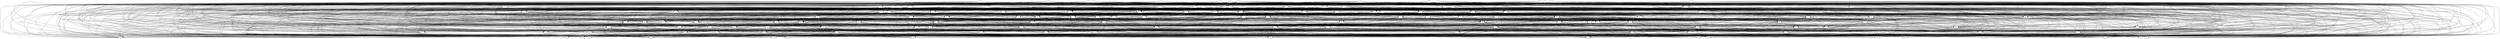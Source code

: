 strict digraph "" {
	0 -> 17;
	0 -> 31;
	0 -> 34;
	0 -> 38;
	0 -> 40;
	0 -> 43;
	0 -> 47;
	0 -> 51;
	0 -> 56;
	0 -> 58;
	0 -> 62;
	0 -> 69;
	0 -> 75;
	0 -> 76;
	0 -> 77;
	0 -> 78;
	0 -> 82;
	0 -> 86;
	0 -> 88;
	0 -> 91;
	0 -> 94;
	0 -> 105;
	0 -> 115;
	0 -> 116;
	0 -> 118;
	0 -> 122;
	0 -> 128;
	0 -> 132;
	0 -> 135;
	0 -> 141;
	0 -> 142;
	17 -> 48;
	17 -> 54;
	17 -> 42;
	17 -> 46;
	17 -> 36;
	17 -> 56;
	17 -> 61;
	17 -> 74;
	17 -> 86;
	17 -> 87;
	17 -> 105;
	17 -> 103;
	17 -> 109;
	17 -> 118;
	17 -> 120;
	17 -> 127;
	17 -> 139;
	17 -> 143;
	17 -> 138;
	17 -> 140;
	31 -> 47;
	31 -> 44;
	31 -> 50;
	31 -> 37;
	31 -> 45;
	31 -> 63;
	31 -> 64;
	31 -> 55;
	31 -> 73;
	31 -> 72;
	31 -> 65;
	31 -> 77;
	31 -> 78;
	31 -> 82;
	31 -> 91;
	31 -> 105;
	31 -> 108;
	31 -> 93;
	31 -> 115;
	31 -> 122;
	31 -> 128;
	31 -> 120;
	31 -> 127;
	31 -> 138;
	31 -> 146;
	31 -> 131;
	34 -> 49;
	34 -> 50;
	34 -> 53;
	34 -> 41;
	34 -> 48;
	34 -> 54;
	34 -> 46;
	34 -> 68;
	34 -> 57;
	34 -> 75;
	34 -> 86;
	34 -> 85;
	34 -> 92;
	34 -> 118;
	34 -> 117;
	34 -> 110;
	34 -> 112;
	34 -> 121;
	34 -> 123;
	34 -> 135;
	34 -> 143;
	34 -> 138;
	34 -> 146;
	34 -> 131;
	34 -> 136;
	1 -> 34;
	1 -> 19;
	1 -> 23;
	1 -> 39;
	1 -> 44;
	1 -> 49;
	1 -> 50;
	1 -> 69;
	1 -> 60;
	1 -> 61;
	1 -> 63;
	1 -> 77;
	1 -> 85;
	1 -> 90;
	1 -> 94;
	1 -> 98;
	1 -> 99;
	1 -> 117;
	1 -> 119;
	1 -> 120;
	1 -> 125;
	1 -> 127;
	1 -> 132;
	1 -> 135;
	1 -> 142;
	1 -> 129;
	1 -> 130;
	1 -> 137;
	1 -> 139;
	1 -> 143;
	19 -> 37;
	19 -> 62;
	19 -> 59;
	19 -> 72;
	19 -> 70;
	19 -> 75;
	19 -> 82;
	19 -> 90;
	19 -> 80;
	19 -> 97;
	19 -> 106;
	19 -> 125;
	19 -> 127;
	19 -> 141;
	19 -> 139;
	23 -> 39;
	23 -> 41;
	23 -> 56;
	23 -> 62;
	23 -> 61;
	23 -> 76;
	23 -> 77;
	23 -> 88;
	23 -> 91;
	23 -> 87;
	23 -> 84;
	23 -> 83;
	23 -> 99;
	23 -> 100;
	23 -> 104;
	23 -> 106;
	23 -> 108;
	23 -> 101;
	23 -> 116;
	23 -> 127;
	23 -> 110;
	23 -> 126;
	23 -> 135;
	23 -> 139;
	23 -> 147;
	23 -> 133;
	2 -> 17;
	2 -> 18;
	2 -> 30;
	2 -> 43;
	2 -> 51;
	2 -> 53;
	2 -> 56;
	2 -> 69;
	2 -> 66;
	2 -> 68;
	2 -> 77;
	2 -> 85;
	2 -> 89;
	2 -> 99;
	2 -> 96;
	2 -> 97;
	2 -> 100;
	2 -> 104;
	2 -> 106;
	2 -> 108;
	2 -> 124;
	2 -> 142;
	2 -> 138;
	2 -> 144;
	2 -> 147;
	18 -> 43;
	18 -> 51;
	18 -> 37;
	18 -> 42;
	18 -> 36;
	18 -> 69;
	18 -> 61;
	18 -> 59;
	18 -> 84;
	18 -> 106;
	18 -> 107;
	18 -> 118;
	18 -> 117;
	18 -> 110;
	18 -> 111;
	18 -> 126;
	18 -> 138;
	18 -> 147;
	18 -> 140;
	30 -> 53;
	30 -> 58;
	30 -> 73;
	30 -> 72;
	30 -> 65;
	30 -> 70;
	30 -> 80;
	30 -> 87;
	30 -> 83;
	30 -> 99;
	30 -> 107;
	30 -> 101;
	30 -> 109;
	30 -> 115;
	30 -> 122;
	30 -> 128;
	30 -> 110;
	30 -> 111;
	30 -> 113;
	30 -> 123;
	30 -> 135;
	30 -> 141;
	30 -> 143;
	30 -> 134;
	3 -> 17;
	3 -> 30;
	3 -> 26;
	3 -> 51;
	3 -> 37;
	3 -> 41;
	3 -> 48;
	3 -> 59;
	3 -> 75;
	3 -> 82;
	3 -> 80;
	3 -> 94;
	3 -> 99;
	3 -> 97;
	3 -> 104;
	3 -> 93;
	3 -> 95;
	3 -> 107;
	3 -> 120;
	3 -> 110;
	3 -> 141;
	3 -> 138;
	3 -> 145;
	3 -> 146;
	26 -> 43;
	26 -> 51;
	26 -> 44;
	26 -> 53;
	26 -> 37;
	26 -> 66;
	26 -> 71;
	26 -> 55;
	26 -> 57;
	26 -> 73;
	26 -> 85;
	26 -> 89;
	26 -> 92;
	26 -> 98;
	26 -> 96;
	26 -> 97;
	26 -> 95;
	26 -> 102;
	26 -> 122;
	26 -> 124;
	26 -> 111;
	26 -> 126;
	26 -> 141;
	26 -> 143;
	26 -> 144;
	26 -> 146;
	26 -> 136;
	4 -> 34;
	4 -> 30;
	4 -> 21;
	4 -> 25;
	4 -> 40;
	4 -> 49;
	4 -> 53;
	4 -> 52;
	4 -> 54;
	4 -> 66;
	4 -> 64;
	4 -> 86;
	4 -> 105;
	4 -> 98;
	4 -> 99;
	4 -> 104;
	4 -> 108;
	4 -> 95;
	4 -> 101;
	4 -> 116;
	4 -> 128;
	4 -> 127;
	4 -> 111;
	4 -> 132;
	4 -> 142;
	4 -> 139;
	4 -> 147;
	4 -> 146;
	21 -> 40;
	21 -> 44;
	21 -> 60;
	21 -> 61;
	21 -> 73;
	21 -> 76;
	21 -> 90;
	21 -> 80;
	21 -> 79;
	21 -> 99;
	21 -> 93;
	21 -> 125;
	21 -> 112;
	21 -> 142;
	21 -> 129;
	21 -> 130;
	21 -> 137;
	21 -> 139;
	21 -> 143;
	21 -> 147;
	21 -> 131;
	21 -> 134;
	21 -> 140;
	25 -> 40;
	25 -> 47;
	25 -> 53;
	25 -> 37;
	25 -> 36;
	25 -> 61;
	25 -> 63;
	25 -> 71;
	25 -> 55;
	25 -> 67;
	25 -> 72;
	25 -> 74;
	25 -> 86;
	25 -> 80;
	25 -> 83;
	25 -> 96;
	25 -> 104;
	25 -> 95;
	25 -> 103;
	25 -> 116;
	25 -> 117;
	25 -> 129;
	25 -> 145;
	25 -> 140;
	25 -> 133;
	5 -> 21;
	5 -> 20;
	5 -> 53;
	5 -> 42;
	5 -> 45;
	5 -> 46;
	5 -> 58;
	5 -> 71;
	5 -> 76;
	5 -> 88;
	5 -> 79;
	5 -> 87;
	5 -> 92;
	5 -> 99;
	5 -> 97;
	5 -> 104;
	5 -> 107;
	5 -> 120;
	5 -> 124;
	5 -> 111;
	5 -> 132;
	5 -> 135;
	5 -> 139;
	5 -> 146;
	5 -> 131;
	5 -> 134;
	20 -> 40;
	20 -> 43;
	20 -> 53;
	20 -> 45;
	20 -> 46;
	20 -> 63;
	20 -> 64;
	20 -> 55;
	20 -> 73;
	20 -> 65;
	20 -> 75;
	20 -> 76;
	20 -> 77;
	20 -> 78;
	20 -> 86;
	20 -> 79;
	20 -> 92;
	20 -> 107;
	20 -> 128;
	20 -> 117;
	20 -> 126;
	20 -> 114;
	20 -> 113;
	20 -> 132;
	20 -> 129;
	20 -> 147;
	20 -> 131;
	6 -> 34;
	6 -> 19;
	6 -> 29;
	6 -> 35;
	6 -> 43;
	6 -> 39;
	6 -> 50;
	6 -> 53;
	6 -> 48;
	6 -> 42;
	6 -> 46;
	6 -> 36;
	6 -> 56;
	6 -> 62;
	6 -> 71;
	6 -> 55;
	6 -> 57;
	6 -> 73;
	6 -> 76;
	6 -> 86;
	6 -> 88;
	6 -> 90;
	6 -> 98;
	6 -> 99;
	6 -> 100;
	6 -> 106;
	6 -> 107;
	6 -> 115;
	6 -> 117;
	6 -> 127;
	6 -> 112;
	6 -> 131;
	6 -> 134;
	29 -> 38;
	29 -> 51;
	29 -> 39;
	29 -> 53;
	29 -> 41;
	29 -> 45;
	29 -> 46;
	29 -> 68;
	29 -> 59;
	29 -> 65;
	29 -> 74;
	29 -> 88;
	29 -> 91;
	29 -> 92;
	29 -> 84;
	29 -> 94;
	29 -> 96;
	29 -> 93;
	29 -> 117;
	29 -> 125;
	29 -> 127;
	29 -> 137;
	29 -> 131;
	29 -> 140;
	35 -> 51;
	35 -> 49;
	35 -> 37;
	35 -> 42;
	35 -> 46;
	35 -> 62;
	35 -> 69;
	35 -> 61;
	35 -> 66;
	35 -> 73;
	35 -> 76;
	35 -> 95;
	35 -> 107;
	35 -> 116;
	35 -> 126;
	35 -> 123;
	35 -> 132;
	35 -> 135;
	35 -> 137;
	35 -> 138;
	35 -> 147;
	35 -> 146;
	7 -> 34;
	7 -> 23;
	7 -> 24;
	7 -> 32;
	7 -> 51;
	7 -> 41;
	7 -> 52;
	7 -> 46;
	7 -> 62;
	7 -> 68;
	7 -> 76;
	7 -> 77;
	7 -> 78;
	7 -> 92;
	7 -> 108;
	7 -> 93;
	7 -> 110;
	7 -> 121;
	7 -> 143;
	7 -> 144;
	7 -> 136;
	24 -> 38;
	24 -> 43;
	24 -> 49;
	24 -> 50;
	24 -> 54;
	24 -> 56;
	24 -> 60;
	24 -> 61;
	24 -> 71;
	24 -> 74;
	24 -> 85;
	24 -> 89;
	24 -> 98;
	24 -> 100;
	24 -> 106;
	24 -> 101;
	24 -> 102;
	24 -> 117;
	24 -> 126;
	24 -> 135;
	24 -> 142;
	24 -> 129;
	24 -> 143;
	24 -> 136;
	32 -> 53;
	32 -> 58;
	32 -> 69;
	32 -> 60;
	32 -> 63;
	32 -> 68;
	32 -> 64;
	32 -> 73;
	32 -> 74;
	32 -> 75;
	32 -> 76;
	32 -> 80;
	32 -> 92;
	32 -> 98;
	32 -> 104;
	32 -> 95;
	32 -> 101;
	32 -> 103;
	32 -> 102;
	32 -> 109;
	32 -> 124;
	32 -> 112;
	32 -> 126;
	32 -> 135;
	32 -> 141;
	32 -> 143;
	32 -> 138;
	8 -> 34;
	8 -> 19;
	8 -> 21;
	8 -> 29;
	8 -> 32;
	8 -> 28;
	8 -> 40;
	8 -> 43;
	8 -> 39;
	8 -> 49;
	8 -> 50;
	8 -> 37;
	8 -> 45;
	8 -> 36;
	8 -> 69;
	8 -> 60;
	8 -> 64;
	8 -> 71;
	8 -> 73;
	8 -> 67;
	8 -> 75;
	8 -> 76;
	8 -> 77;
	8 -> 78;
	8 -> 81;
	8 -> 100;
	8 -> 95;
	8 -> 101;
	8 -> 103;
	8 -> 121;
	8 -> 126;
	8 -> 129;
	8 -> 137;
	8 -> 139;
	28 -> 49;
	28 -> 37;
	28 -> 46;
	28 -> 64;
	28 -> 55;
	28 -> 73;
	28 -> 67;
	28 -> 77;
	28 -> 88;
	28 -> 91;
	28 -> 85;
	28 -> 79;
	28 -> 84;
	28 -> 83;
	28 -> 122;
	28 -> 117;
	28 -> 125;
	28 -> 126;
	28 -> 113;
	28 -> 123;
	28 -> 143;
	28 -> 145;
	9 -> 23;
	9 -> 18;
	9 -> 26;
	9 -> 25;
	9 -> 35;
	9 -> 28;
	9 -> 43;
	9 -> 37;
	9 -> 56;
	9 -> 61;
	9 -> 67;
	9 -> 82;
	9 -> 87;
	9 -> 81;
	9 -> 97;
	9 -> 93;
	9 -> 95;
	9 -> 115;
	9 -> 117;
	9 -> 119;
	9 -> 125;
	9 -> 124;
	9 -> 112;
	9 -> 142;
	9 -> 144;
	9 -> 131;
	10 -> 23;
	10 -> 26;
	10 -> 21;
	10 -> 28;
	10 -> 38;
	10 -> 43;
	10 -> 51;
	10 -> 46;
	10 -> 36;
	10 -> 56;
	10 -> 62;
	10 -> 61;
	10 -> 72;
	10 -> 79;
	10 -> 104;
	10 -> 102;
	10 -> 119;
	10 -> 124;
	10 -> 111;
	10 -> 112;
	10 -> 114;
	10 -> 141;
	10 -> 142;
	10 -> 137;
	10 -> 136;
	11 -> 17;
	11 -> 34;
	11 -> 41;
	11 -> 52;
	11 -> 46;
	11 -> 69;
	11 -> 63;
	11 -> 65;
	11 -> 82;
	11 -> 91;
	11 -> 89;
	11 -> 79;
	11 -> 92;
	11 -> 105;
	11 -> 99;
	11 -> 125;
	11 -> 141;
	11 -> 129;
	11 -> 130;
	11 -> 137;
	11 -> 139;
	12 -> 25;
	12 -> 32;
	12 -> 27;
	12 -> 38;
	12 -> 43;
	12 -> 44;
	12 -> 49;
	12 -> 37;
	12 -> 45;
	12 -> 46;
	12 -> 58;
	12 -> 62;
	12 -> 74;
	12 -> 88;
	12 -> 98;
	12 -> 103;
	12 -> 109;
	12 -> 125;
	12 -> 110;
	12 -> 126;
	12 -> 114;
	12 -> 131;
	27 -> 38;
	27 -> 44;
	27 -> 50;
	27 -> 41;
	27 -> 69;
	27 -> 60;
	27 -> 61;
	27 -> 59;
	27 -> 73;
	27 -> 88;
	27 -> 97;
	27 -> 100;
	27 -> 104;
	27 -> 107;
	27 -> 109;
	27 -> 115;
	27 -> 135;
	27 -> 130;
	27 -> 144;
	27 -> 136;
	27 -> 140;
	13 -> 17;
	13 -> 26;
	13 -> 20;
	13 -> 32;
	13 -> 38;
	13 -> 40;
	13 -> 53;
	13 -> 41;
	13 -> 48;
	13 -> 46;
	13 -> 61;
	13 -> 63;
	13 -> 71;
	13 -> 73;
	13 -> 78;
	13 -> 89;
	13 -> 106;
	13 -> 95;
	13 -> 115;
	13 -> 118;
	13 -> 119;
	13 -> 110;
	13 -> 114;
	13 -> 141;
	13 -> 130;
	13 -> 137;
	13 -> 139;
	13 -> 144;
	13 -> 140;
	14 -> 31;
	14 -> 30;
	14 -> 21;
	14 -> 20;
	14 -> 32;
	14 -> 28;
	14 -> 27;
	14 -> 33;
	14 -> 38;
	14 -> 39;
	14 -> 42;
	14 -> 58;
	14 -> 69;
	14 -> 60;
	14 -> 70;
	14 -> 82;
	14 -> 88;
	14 -> 85;
	14 -> 81;
	14 -> 99;
	14 -> 97;
	14 -> 104;
	14 -> 116;
	14 -> 120;
	14 -> 138;
	14 -> 133;
	33 -> 38;
	33 -> 51;
	33 -> 39;
	33 -> 53;
	33 -> 69;
	33 -> 60;
	33 -> 63;
	33 -> 55;
	33 -> 72;
	33 -> 74;
	33 -> 77;
	33 -> 91;
	33 -> 85;
	33 -> 80;
	33 -> 81;
	33 -> 94;
	33 -> 97;
	33 -> 103;
	33 -> 109;
	33 -> 116;
	33 -> 118;
	33 -> 125;
	33 -> 127;
	33 -> 124;
	33 -> 110;
	33 -> 111;
	33 -> 137;
	33 -> 146;
	15 -> 34;
	15 -> 23;
	15 -> 25;
	15 -> 35;
	15 -> 33;
	15 -> 43;
	15 -> 36;
	15 -> 56;
	15 -> 58;
	15 -> 62;
	15 -> 68;
	15 -> 57;
	15 -> 70;
	15 -> 105;
	15 -> 93;
	15 -> 107;
	15 -> 103;
	15 -> 116;
	15 -> 128;
	15 -> 125;
	15 -> 127;
	15 -> 110;
	15 -> 126;
	15 -> 137;
	15 -> 138;
	15 -> 144;
	15 -> 146;
	15 -> 131;
	15 -> 134;
	15 -> 133;
	38 -> 60;
	38 -> 59;
	38 -> 70;
	38 -> 77;
	38 -> 82;
	38 -> 85;
	38 -> 80;
	38 -> 87;
	38 -> 99;
	38 -> 102;
	38 -> 109;
	38 -> 119;
	38 -> 125;
	38 -> 127;
	38 -> 126;
	38 -> 113;
	38 -> 135;
	38 -> 138;
	38 -> 144;
	38 -> 131;
	40 -> 56;
	40 -> 58;
	40 -> 60;
	40 -> 61;
	40 -> 68;
	40 -> 71;
	40 -> 74;
	40 -> 70;
	40 -> 77;
	40 -> 80;
	40 -> 92;
	40 -> 81;
	40 -> 83;
	40 -> 106;
	40 -> 107;
	40 -> 101;
	40 -> 103;
	40 -> 122;
	40 -> 128;
	40 -> 125;
	40 -> 124;
	40 -> 114;
	40 -> 135;
	40 -> 137;
	40 -> 147;
	43 -> 58;
	43 -> 69;
	43 -> 60;
	43 -> 64;
	43 -> 67;
	43 -> 80;
	43 -> 87;
	43 -> 84;
	43 -> 94;
	43 -> 105;
	43 -> 98;
	43 -> 97;
	43 -> 102;
	43 -> 115;
	43 -> 123;
	43 -> 130;
	43 -> 139;
	43 -> 131;
	43 -> 140;
	47 -> 62;
	47 -> 60;
	47 -> 66;
	47 -> 64;
	47 -> 55;
	47 -> 72;
	47 -> 74;
	47 -> 70;
	47 -> 76;
	47 -> 91;
	47 -> 80;
	47 -> 81;
	47 -> 99;
	47 -> 97;
	47 -> 95;
	47 -> 128;
	47 -> 121;
	47 -> 113;
	47 -> 141;
	47 -> 143;
	47 -> 145;
	47 -> 133;
	51 -> 58;
	51 -> 55;
	51 -> 73;
	51 -> 75;
	51 -> 76;
	51 -> 91;
	51 -> 85;
	51 -> 89;
	51 -> 87;
	51 -> 84;
	51 -> 100;
	51 -> 93;
	51 -> 101;
	51 -> 122;
	51 -> 113;
	51 -> 135;
	51 -> 141;
	51 -> 129;
	51 -> 143;
	51 -> 144;
	39 -> 56;
	39 -> 66;
	39 -> 59;
	39 -> 71;
	39 -> 70;
	39 -> 75;
	39 -> 78;
	39 -> 86;
	39 -> 85;
	39 -> 90;
	39 -> 92;
	39 -> 81;
	39 -> 94;
	39 -> 105;
	39 -> 98;
	39 -> 99;
	39 -> 100;
	39 -> 108;
	39 -> 102;
	39 -> 125;
	39 -> 141;
	39 -> 129;
	39 -> 143;
	39 -> 138;
	44 -> 69;
	44 -> 68;
	44 -> 89;
	44 -> 81;
	44 -> 98;
	44 -> 96;
	44 -> 118;
	44 -> 128;
	44 -> 125;
	44 -> 127;
	44 -> 132;
	44 -> 129;
	44 -> 144;
	44 -> 133;
	49 -> 60;
	49 -> 78;
	49 -> 82;
	49 -> 86;
	49 -> 94;
	49 -> 104;
	49 -> 108;
	49 -> 95;
	49 -> 103;
	49 -> 128;
	49 -> 119;
	49 -> 127;
	49 -> 113;
	49 -> 137;
	49 -> 143;
	49 -> 138;
	50 -> 63;
	50 -> 66;
	50 -> 71;
	50 -> 67;
	50 -> 65;
	50 -> 74;
	50 -> 75;
	50 -> 78;
	50 -> 81;
	50 -> 83;
	50 -> 99;
	50 -> 100;
	50 -> 108;
	50 -> 115;
	50 -> 122;
	50 -> 117;
	50 -> 110;
	50 -> 114;
	50 -> 135;
	50 -> 144;
	53 -> 60;
	53 -> 63;
	53 -> 59;
	53 -> 67;
	53 -> 78;
	53 -> 79;
	53 -> 87;
	53 -> 107;
	53 -> 101;
	53 -> 102;
	53 -> 128;
	53 -> 127;
	53 -> 110;
	53 -> 114;
	53 -> 143;
	53 -> 146;
	53 -> 140;
	37 -> 66;
	37 -> 73;
	37 -> 67;
	37 -> 72;
	37 -> 74;
	37 -> 76;
	37 -> 78;
	37 -> 82;
	37 -> 86;
	37 -> 88;
	37 -> 80;
	37 -> 79;
	37 -> 87;
	37 -> 92;
	37 -> 84;
	37 -> 94;
	37 -> 98;
	37 -> 97;
	37 -> 102;
	37 -> 116;
	37 -> 117;
	37 -> 111;
	37 -> 123;
	37 -> 142;
	37 -> 147;
	37 -> 133;
	41 -> 56;
	41 -> 58;
	41 -> 62;
	41 -> 64;
	41 -> 55;
	41 -> 73;
	41 -> 78;
	41 -> 86;
	41 -> 88;
	41 -> 106;
	41 -> 101;
	41 -> 103;
	41 -> 116;
	41 -> 142;
	41 -> 144;
	41 -> 147;
	41 -> 140;
	48 -> 62;
	48 -> 77;
	48 -> 79;
	48 -> 106;
	48 -> 95;
	48 -> 101;
	48 -> 118;
	48 -> 122;
	48 -> 120;
	48 -> 110;
	48 -> 111;
	48 -> 112;
	48 -> 121;
	48 -> 126;
	48 -> 123;
	48 -> 141;
	48 -> 130;
	48 -> 138;
	48 -> 147;
	48 -> 145;
	48 -> 146;
	48 -> 140;
	48 -> 133;
	52 -> 58;
	52 -> 62;
	52 -> 69;
	52 -> 61;
	52 -> 63;
	52 -> 55;
	52 -> 70;
	52 -> 75;
	52 -> 91;
	52 -> 85;
	52 -> 94;
	52 -> 104;
	52 -> 108;
	52 -> 93;
	52 -> 101;
	52 -> 109;
	52 -> 128;
	52 -> 117;
	52 -> 120;
	52 -> 127;
	52 -> 135;
	52 -> 142;
	52 -> 139;
	52 -> 147;
	52 -> 136;
	54 -> 56;
	54 -> 59;
	54 -> 64;
	54 -> 72;
	54 -> 70;
	54 -> 76;
	54 -> 82;
	54 -> 88;
	54 -> 79;
	54 -> 105;
	54 -> 96;
	54 -> 108;
	54 -> 93;
	54 -> 95;
	54 -> 103;
	54 -> 120;
	54 -> 124;
	54 -> 111;
	54 -> 113;
	54 -> 123;
	54 -> 132;
	54 -> 130;
	54 -> 138;
	54 -> 147;
	54 -> 146;
	54 -> 133;
	42 -> 61;
	42 -> 66;
	42 -> 71;
	42 -> 67;
	42 -> 70;
	42 -> 82;
	42 -> 88;
	42 -> 85;
	42 -> 89;
	42 -> 92;
	42 -> 94;
	42 -> 106;
	42 -> 101;
	42 -> 103;
	42 -> 118;
	42 -> 124;
	42 -> 114;
	42 -> 137;
	42 -> 143;
	42 -> 147;
	42 -> 145;
	42 -> 131;
	42 -> 140;
	45 -> 65;
	45 -> 74;
	45 -> 76;
	45 -> 88;
	45 -> 91;
	45 -> 79;
	45 -> 94;
	45 -> 99;
	45 -> 106;
	45 -> 93;
	45 -> 102;
	45 -> 115;
	45 -> 128;
	45 -> 119;
	45 -> 125;
	45 -> 127;
	45 -> 130;
	45 -> 139;
	45 -> 147;
	46 -> 60;
	46 -> 63;
	46 -> 68;
	46 -> 77;
	46 -> 86;
	46 -> 80;
	46 -> 79;
	46 -> 92;
	46 -> 81;
	46 -> 83;
	46 -> 105;
	46 -> 98;
	46 -> 93;
	46 -> 116;
	46 -> 118;
	46 -> 112;
	46 -> 114;
	46 -> 113;
	46 -> 132;
	46 -> 135;
	46 -> 130;
	46 -> 137;
	46 -> 139;
	46 -> 147;
	46 -> 136;
	36 -> 63;
	36 -> 66;
	36 -> 59;
	36 -> 75;
	36 -> 84;
	36 -> 83;
	36 -> 105;
	36 -> 107;
	36 -> 116;
	36 -> 117;
	36 -> 132;
	36 -> 141;
	36 -> 138;
	36 -> 131;
	36 -> 136;
	36 -> 133;
	16 -> 44;
	16 -> 53;
	16 -> 46;
	16 -> 58;
	16 -> 69;
	16 -> 64;
	16 -> 55;
	16 -> 73;
	16 -> 72;
	16 -> 70;
	16 -> 77;
	16 -> 82;
	16 -> 88;
	16 -> 89;
	16 -> 94;
	16 -> 102;
	16 -> 119;
	16 -> 127;
	16 -> 124;
	16 -> 110;
	16 -> 113;
	16 -> 141;
	16 -> 142;
	16 -> 137;
	16 -> 143;
	16 -> 147;
	16 -> 131;
	16 -> 133;
	22 -> 50;
	22 -> 48;
	22 -> 42;
	22 -> 56;
	22 -> 59;
	22 -> 64;
	22 -> 70;
	22 -> 75;
	22 -> 88;
	22 -> 85;
	22 -> 98;
	22 -> 99;
	22 -> 95;
	22 -> 115;
	22 -> 117;
	22 -> 124;
	22 -> 126;
	22 -> 114;
	22 -> 132;
	22 -> 147;
	22 -> 134;
	22 -> 136;
	22 -> 140;
	56 -> 88;
	56 -> 89;
	56 -> 84;
	56 -> 83;
	56 -> 105;
	56 -> 104;
	56 -> 93;
	56 -> 101;
	56 -> 103;
	56 -> 118;
	56 -> 117;
	56 -> 121;
	56 -> 142;
	56 -> 137;
	56 -> 131;
	56 -> 136;
	58 -> 79;
	58 -> 94;
	58 -> 95;
	58 -> 101;
	58 -> 102;
	58 -> 118;
	58 -> 119;
	58 -> 125;
	58 -> 127;
	58 -> 126;
	58 -> 123;
	58 -> 131;
	58 -> 133;
	62 -> 91;
	62 -> 94;
	62 -> 95;
	62 -> 125;
	62 -> 124;
	62 -> 112;
	62 -> 129;
	62 -> 147;
	62 -> 145;
	69 -> 77;
	69 -> 90;
	69 -> 80;
	69 -> 83;
	69 -> 94;
	69 -> 98;
	69 -> 99;
	69 -> 104;
	69 -> 106;
	69 -> 93;
	69 -> 107;
	69 -> 127;
	69 -> 110;
	69 -> 121;
	69 -> 126;
	69 -> 114;
	69 -> 132;
	69 -> 139;
	69 -> 136;
	60 -> 89;
	60 -> 80;
	60 -> 79;
	60 -> 94;
	60 -> 105;
	60 -> 106;
	60 -> 116;
	60 -> 128;
	60 -> 119;
	60 -> 125;
	60 -> 112;
	60 -> 113;
	60 -> 137;
	60 -> 138;
	60 -> 147;
	61 -> 78;
	61 -> 85;
	61 -> 84;
	61 -> 94;
	61 -> 105;
	61 -> 96;
	61 -> 106;
	61 -> 101;
	61 -> 103;
	61 -> 115;
	61 -> 122;
	61 -> 119;
	61 -> 127;
	61 -> 110;
	61 -> 113;
	61 -> 135;
	61 -> 129;
	61 -> 137;
	61 -> 143;
	61 -> 144;
	61 -> 133;
	63 -> 76;
	63 -> 91;
	63 -> 85;
	63 -> 90;
	63 -> 80;
	63 -> 92;
	63 -> 105;
	63 -> 97;
	63 -> 95;
	63 -> 118;
	63 -> 128;
	63 -> 125;
	63 -> 129;
	63 -> 139;
	63 -> 138;
	63 -> 134;
	66 -> 78;
	66 -> 88;
	66 -> 90;
	66 -> 92;
	66 -> 81;
	66 -> 84;
	66 -> 96;
	66 -> 97;
	66 -> 95;
	66 -> 101;
	66 -> 103;
	66 -> 125;
	66 -> 110;
	66 -> 126;
	66 -> 135;
	66 -> 137;
	66 -> 138;
	68 -> 76;
	68 -> 79;
	68 -> 83;
	68 -> 95;
	68 -> 102;
	68 -> 115;
	68 -> 120;
	68 -> 121;
	68 -> 131;
	68 -> 140;
	59 -> 87;
	59 -> 108;
	59 -> 95;
	59 -> 107;
	59 -> 122;
	59 -> 147;
	59 -> 136;
	64 -> 75;
	64 -> 85;
	64 -> 87;
	64 -> 105;
	64 -> 141;
	64 -> 137;
	64 -> 144;
	64 -> 147;
	64 -> 131;
	71 -> 75;
	71 -> 85;
	71 -> 90;
	71 -> 89;
	71 -> 108;
	71 -> 93;
	71 -> 101;
	71 -> 103;
	71 -> 109;
	71 -> 122;
	71 -> 117;
	71 -> 124;
	71 -> 113;
	71 -> 135;
	71 -> 130;
	71 -> 138;
	55 -> 90;
	55 -> 105;
	55 -> 104;
	55 -> 93;
	55 -> 107;
	55 -> 102;
	55 -> 116;
	55 -> 117;
	55 -> 111;
	55 -> 112;
	55 -> 130;
	55 -> 137;
	57 -> 75;
	57 -> 76;
	57 -> 77;
	57 -> 78;
	57 -> 91;
	57 -> 99;
	57 -> 106;
	57 -> 108;
	57 -> 103;
	57 -> 120;
	57 -> 124;
	57 -> 110;
	57 -> 113;
	57 -> 132;
	57 -> 145;
	73 -> 78;
	73 -> 88;
	73 -> 83;
	73 -> 105;
	73 -> 98;
	73 -> 99;
	73 -> 108;
	73 -> 95;
	73 -> 107;
	73 -> 115;
	73 -> 122;
	73 -> 136;
	73 -> 133;
	67 -> 75;
	67 -> 76;
	67 -> 78;
	67 -> 90;
	67 -> 79;
	67 -> 83;
	67 -> 99;
	67 -> 108;
	67 -> 95;
	67 -> 116;
	67 -> 110;
	67 -> 112;
	67 -> 121;
	67 -> 126;
	67 -> 135;
	67 -> 142;
	67 -> 145;
	67 -> 146;
	72 -> 86;
	72 -> 90;
	72 -> 89;
	72 -> 79;
	72 -> 96;
	72 -> 100;
	72 -> 104;
	72 -> 102;
	72 -> 125;
	72 -> 124;
	72 -> 142;
	72 -> 129;
	72 -> 143;
	65 -> 76;
	65 -> 88;
	65 -> 85;
	65 -> 79;
	65 -> 97;
	65 -> 107;
	65 -> 117;
	65 -> 114;
	65 -> 123;
	65 -> 135;
	65 -> 141;
	65 -> 142;
	65 -> 130;
	65 -> 139;
	65 -> 138;
	65 -> 136;
	65 -> 140;
	65 -> 133;
	74 -> 85;
	74 -> 106;
	74 -> 93;
	74 -> 107;
	74 -> 111;
	74 -> 112;
	74 -> 114;
	74 -> 113;
	74 -> 132;
	74 -> 141;
	74 -> 138;
	70 -> 76;
	70 -> 82;
	70 -> 86;
	70 -> 91;
	70 -> 89;
	70 -> 79;
	70 -> 81;
	70 -> 93;
	70 -> 103;
	70 -> 127;
	70 -> 142;
	70 -> 137;
	70 -> 145;
	70 -> 134;
	70 -> 140;
	75 -> 96;
	75 -> 104;
	75 -> 93;
	75 -> 95;
	75 -> 107;
	75 -> 118;
	75 -> 122;
	75 -> 111;
	75 -> 126;
	75 -> 130;
	75 -> 146;
	75 -> 134;
	75 -> 136;
	76 -> 98;
	76 -> 100;
	76 -> 104;
	76 -> 107;
	76 -> 103;
	76 -> 109;
	76 -> 118;
	76 -> 128;
	76 -> 119;
	76 -> 110;
	76 -> 112;
	76 -> 129;
	76 -> 145;
	76 -> 133;
	77 -> 96;
	77 -> 97;
	77 -> 93;
	77 -> 101;
	77 -> 102;
	77 -> 124;
	77 -> 126;
	77 -> 141;
	77 -> 147;
	77 -> 145;
	78 -> 99;
	78 -> 97;
	78 -> 102;
	78 -> 109;
	78 -> 118;
	78 -> 122;
	78 -> 124;
	78 -> 126;
	78 -> 132;
	78 -> 135;
	78 -> 131;
	78 -> 134;
	82 -> 94;
	82 -> 106;
	82 -> 93;
	82 -> 107;
	82 -> 112;
	82 -> 141;
	82 -> 142;
	82 -> 143;
	82 -> 138;
	82 -> 147;
	82 -> 136;
	82 -> 133;
	86 -> 99;
	86 -> 101;
	86 -> 128;
	86 -> 112;
	86 -> 141;
	86 -> 137;
	86 -> 147;
	86 -> 140;
	88 -> 106;
	88 -> 95;
	88 -> 101;
	88 -> 122;
	88 -> 128;
	88 -> 117;
	88 -> 120;
	88 -> 112;
	88 -> 114;
	88 -> 123;
	88 -> 142;
	88 -> 129;
	88 -> 139;
	88 -> 146;
	88 -> 131;
	88 -> 140;
	91 -> 120;
	91 -> 132;
	91 -> 136;
	85 -> 105;
	85 -> 93;
	85 -> 101;
	85 -> 128;
	85 -> 120;
	85 -> 125;
	85 -> 113;
	85 -> 143;
	85 -> 144;
	85 -> 147;
	85 -> 146;
	85 -> 136;
	85 -> 133;
	90 -> 105;
	90 -> 99;
	90 -> 96;
	90 -> 97;
	90 -> 104;
	90 -> 106;
	90 -> 93;
	90 -> 121;
	90 -> 113;
	90 -> 147;
	89 -> 106;
	89 -> 101;
	89 -> 118;
	89 -> 122;
	89 -> 119;
	89 -> 123;
	89 -> 142;
	89 -> 144;
	80 -> 96;
	80 -> 108;
	80 -> 109;
	80 -> 127;
	80 -> 137;
	80 -> 143;
	80 -> 138;
	80 -> 147;
	80 -> 131;
	79 -> 107;
	79 -> 109;
	79 -> 118;
	79 -> 119;
	79 -> 124;
	79 -> 110;
	79 -> 121;
	79 -> 135;
	79 -> 141;
	79 -> 137;
	79 -> 146;
	79 -> 133;
	87 -> 96;
	87 -> 100;
	87 -> 93;
	87 -> 119;
	87 -> 125;
	87 -> 124;
	87 -> 111;
	87 -> 141;
	87 -> 138;
	87 -> 144;
	87 -> 136;
	92 -> 104;
	92 -> 108;
	92 -> 93;
	92 -> 102;
	92 -> 118;
	92 -> 128;
	92 -> 124;
	92 -> 111;
	92 -> 114;
	92 -> 113;
	92 -> 139;
	92 -> 138;
	92 -> 145;
	81 -> 93;
	81 -> 101;
	81 -> 127;
	81 -> 124;
	81 -> 110;
	81 -> 126;
	81 -> 123;
	81 -> 146;
	81 -> 134;
	81 -> 136;
	84 -> 94;
	84 -> 105;
	84 -> 97;
	84 -> 116;
	84 -> 122;
	84 -> 128;
	84 -> 117;
	84 -> 110;
	84 -> 114;
	84 -> 123;
	84 -> 142;
	84 -> 130;
	84 -> 139;
	84 -> 147;
	83 -> 100;
	83 -> 125;
	83 -> 127;
	83 -> 124;
	83 -> 112;
	83 -> 123;
	83 -> 132;
	83 -> 135;
	83 -> 141;
	83 -> 139;
	83 -> 144;
	83 -> 145;
	83 -> 133;
	94 -> 117;
	94 -> 119;
	94 -> 112;
	94 -> 121;
	94 -> 123;
	94 -> 139;
	94 -> 138;
	94 -> 147;
	105 -> 115;
	105 -> 119;
	105 -> 127;
	105 -> 111;
	105 -> 112;
	105 -> 126;
	105 -> 132;
	105 -> 145;
	98 -> 117;
	98 -> 119;
	98 -> 127;
	98 -> 126;
	98 -> 129;
	98 -> 137;
	98 -> 131;
	99 -> 115;
	99 -> 116;
	99 -> 118;
	99 -> 117;
	99 -> 110;
	99 -> 114;
	99 -> 132;
	99 -> 141;
	99 -> 129;
	99 -> 131;
	99 -> 136;
	96 -> 118;
	96 -> 122;
	96 -> 127;
	96 -> 126;
	97 -> 116;
	97 -> 128;
	97 -> 117;
	97 -> 127;
	97 -> 135;
	97 -> 130;
	97 -> 140;
	100 -> 118;
	100 -> 126;
	100 -> 123;
	100 -> 135;
	100 -> 137;
	100 -> 146;
	104 -> 122;
	104 -> 119;
	104 -> 125;
	104 -> 112;
	104 -> 113;
	104 -> 131;
	106 -> 127;
	106 -> 124;
	106 -> 110;
	106 -> 139;
	106 -> 144;
	106 -> 147;
	106 -> 145;
	106 -> 133;
	108 -> 115;
	108 -> 122;
	108 -> 117;
	108 -> 132;
	108 -> 135;
	108 -> 142;
	108 -> 144;
	108 -> 145;
	93 -> 116;
	93 -> 122;
	93 -> 127;
	93 -> 110;
	93 -> 111;
	93 -> 126;
	93 -> 135;
	93 -> 141;
	93 -> 129;
	93 -> 130;
	93 -> 139;
	93 -> 144;
	95 -> 118;
	95 -> 119;
	95 -> 112;
	95 -> 121;
	95 -> 132;
	95 -> 135;
	95 -> 129;
	95 -> 136;
	107 -> 118;
	107 -> 117;
	107 -> 121;
	107 -> 114;
	107 -> 123;
	107 -> 141;
	107 -> 147;
	107 -> 134;
	101 -> 118;
	101 -> 111;
	101 -> 121;
	101 -> 145;
	103 -> 122;
	103 -> 128;
	103 -> 112;
	103 -> 114;
	103 -> 142;
	102 -> 128;
	102 -> 126;
	102 -> 142;
	109 -> 116;
	109 -> 128;
	109 -> 124;
	109 -> 129;
	109 -> 139;
	109 -> 145;
	109 -> 146;
	109 -> 140;
	116 -> 145;
	118 -> 139;
	118 -> 138;
	118 -> 146;
	118 -> 131;
	122 -> 141;
	128 -> 135;
	128 -> 141;
	128 -> 130;
	128 -> 138;
	128 -> 136;
	128 -> 140;
	117 -> 142;
	117 -> 144;
	117 -> 147;
	117 -> 140;
	119 -> 129;
	119 -> 139;
	120 -> 129;
	120 -> 136;
	120 -> 140;
	125 -> 132;
	125 -> 139;
	125 -> 138;
	125 -> 140;
	127 -> 143;
	124 -> 142;
	110 -> 142;
	110 -> 137;
	110 -> 147;
	110 -> 136;
	110 -> 133;
	111 -> 141;
	111 -> 139;
	111 -> 146;
	111 -> 136;
	112 -> 129;
	112 -> 145;
	121 -> 145;
	121 -> 140;
	126 -> 142;
	126 -> 138;
	126 -> 144;
	126 -> 140;
	114 -> 136;
	113 -> 141;
	113 -> 142;
	113 -> 139;
	113 -> 143;
	113 -> 144;
	113 -> 134;
	123 -> 132;
	123 -> 130;
	123 -> 145;
	123 -> 140;
}
